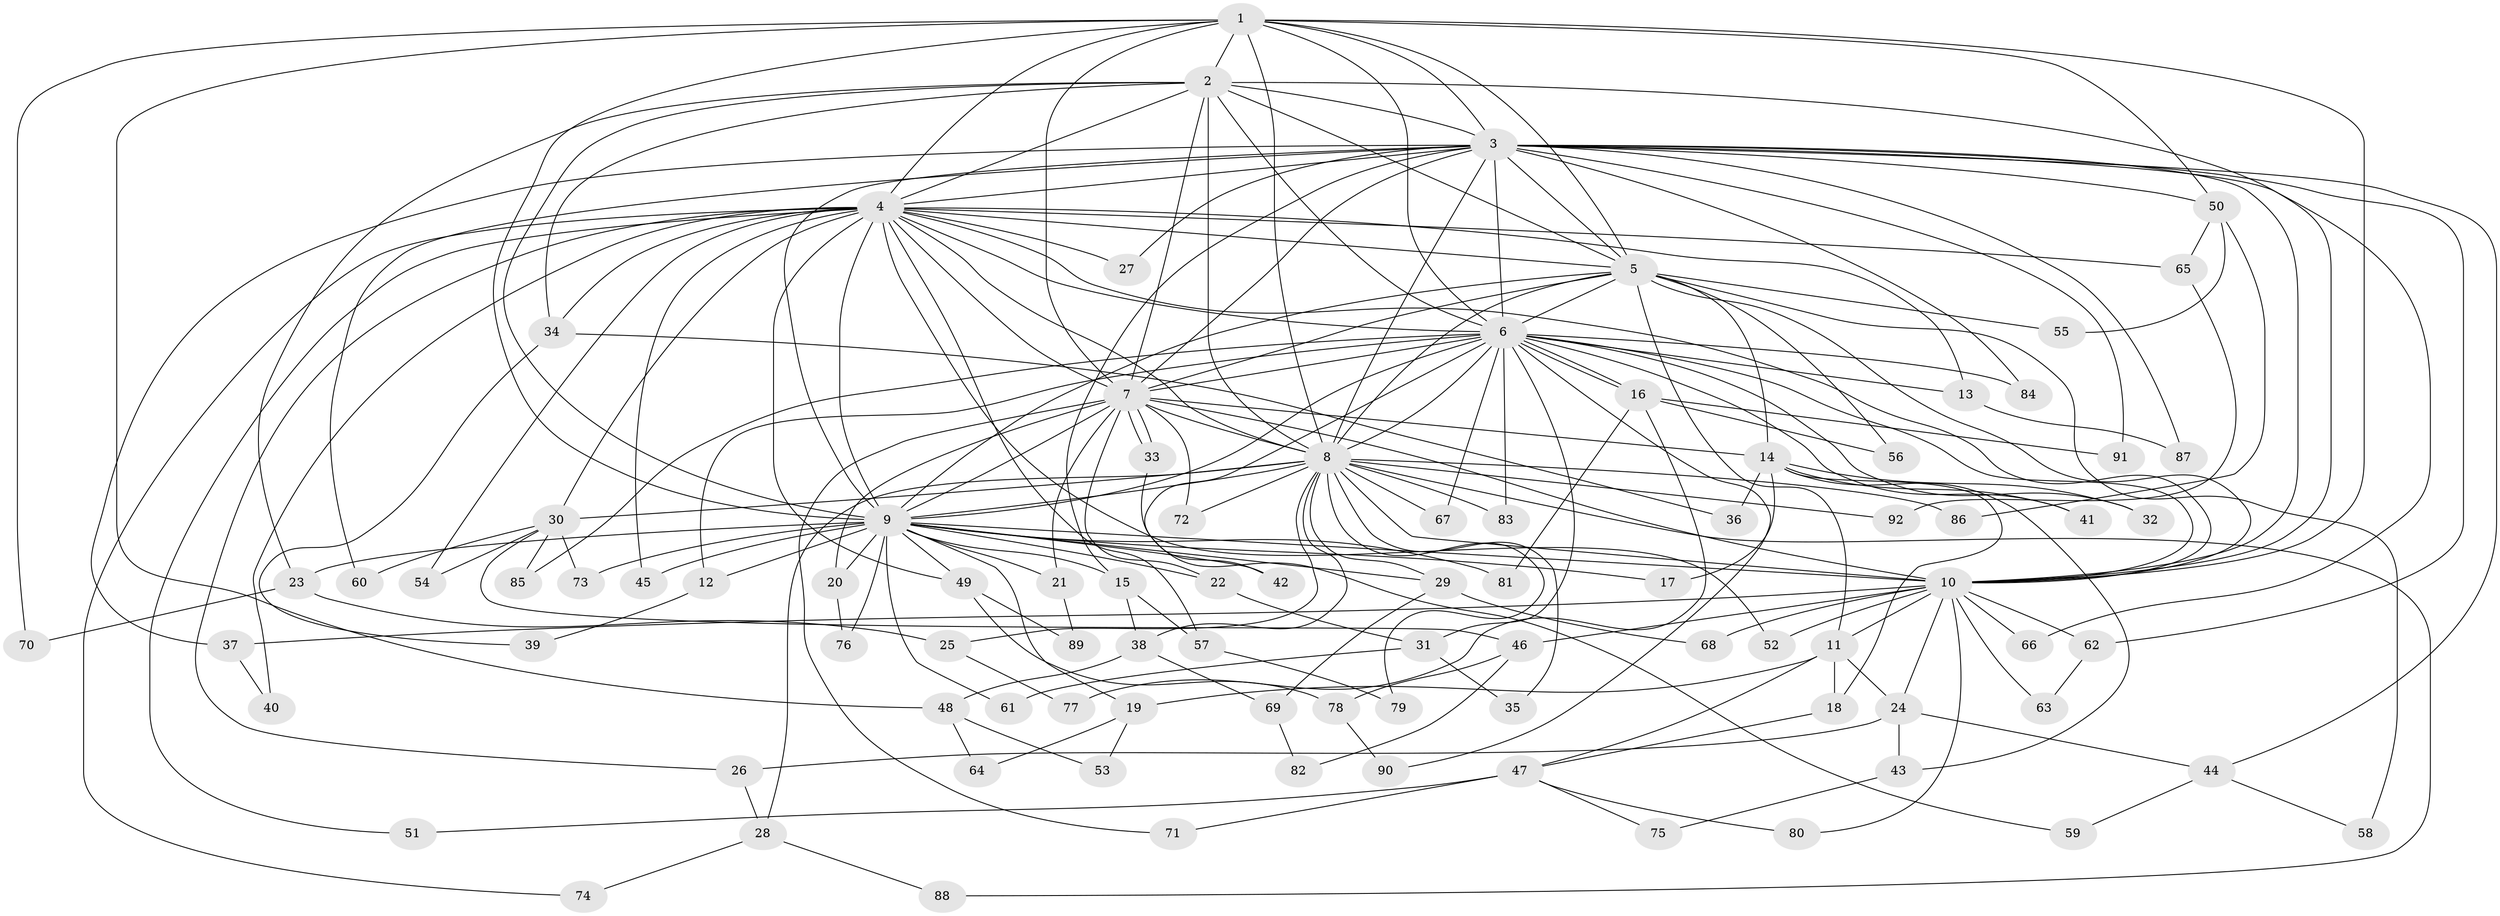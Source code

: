 // coarse degree distribution, {9: 0.021739130434782608, 18: 0.021739130434782608, 20: 0.021739130434782608, 15: 0.021739130434782608, 19: 0.021739130434782608, 10: 0.021739130434782608, 16: 0.021739130434782608, 8: 0.021739130434782608, 4: 0.10869565217391304, 3: 0.13043478260869565, 7: 0.021739130434782608, 6: 0.06521739130434782, 5: 0.06521739130434782, 2: 0.41304347826086957, 1: 0.021739130434782608}
// Generated by graph-tools (version 1.1) at 2025/49/03/04/25 22:49:21]
// undirected, 92 vertices, 209 edges
graph export_dot {
  node [color=gray90,style=filled];
  1;
  2;
  3;
  4;
  5;
  6;
  7;
  8;
  9;
  10;
  11;
  12;
  13;
  14;
  15;
  16;
  17;
  18;
  19;
  20;
  21;
  22;
  23;
  24;
  25;
  26;
  27;
  28;
  29;
  30;
  31;
  32;
  33;
  34;
  35;
  36;
  37;
  38;
  39;
  40;
  41;
  42;
  43;
  44;
  45;
  46;
  47;
  48;
  49;
  50;
  51;
  52;
  53;
  54;
  55;
  56;
  57;
  58;
  59;
  60;
  61;
  62;
  63;
  64;
  65;
  66;
  67;
  68;
  69;
  70;
  71;
  72;
  73;
  74;
  75;
  76;
  77;
  78;
  79;
  80;
  81;
  82;
  83;
  84;
  85;
  86;
  87;
  88;
  89;
  90;
  91;
  92;
  1 -- 2;
  1 -- 3;
  1 -- 4;
  1 -- 5;
  1 -- 6;
  1 -- 7;
  1 -- 8;
  1 -- 9;
  1 -- 10;
  1 -- 48;
  1 -- 50;
  1 -- 70;
  2 -- 3;
  2 -- 4;
  2 -- 5;
  2 -- 6;
  2 -- 7;
  2 -- 8;
  2 -- 9;
  2 -- 10;
  2 -- 23;
  2 -- 34;
  3 -- 4;
  3 -- 5;
  3 -- 6;
  3 -- 7;
  3 -- 8;
  3 -- 9;
  3 -- 10;
  3 -- 15;
  3 -- 27;
  3 -- 37;
  3 -- 44;
  3 -- 50;
  3 -- 60;
  3 -- 62;
  3 -- 66;
  3 -- 84;
  3 -- 87;
  3 -- 91;
  4 -- 5;
  4 -- 6;
  4 -- 7;
  4 -- 8;
  4 -- 9;
  4 -- 10;
  4 -- 13;
  4 -- 26;
  4 -- 27;
  4 -- 30;
  4 -- 34;
  4 -- 40;
  4 -- 45;
  4 -- 49;
  4 -- 51;
  4 -- 52;
  4 -- 54;
  4 -- 57;
  4 -- 65;
  4 -- 74;
  5 -- 6;
  5 -- 7;
  5 -- 8;
  5 -- 9;
  5 -- 10;
  5 -- 11;
  5 -- 14;
  5 -- 55;
  5 -- 56;
  5 -- 58;
  6 -- 7;
  6 -- 8;
  6 -- 9;
  6 -- 10;
  6 -- 12;
  6 -- 13;
  6 -- 16;
  6 -- 16;
  6 -- 31;
  6 -- 32;
  6 -- 41;
  6 -- 42;
  6 -- 67;
  6 -- 83;
  6 -- 84;
  6 -- 85;
  6 -- 90;
  7 -- 8;
  7 -- 9;
  7 -- 10;
  7 -- 14;
  7 -- 20;
  7 -- 21;
  7 -- 22;
  7 -- 33;
  7 -- 33;
  7 -- 71;
  7 -- 72;
  8 -- 9;
  8 -- 10;
  8 -- 25;
  8 -- 28;
  8 -- 29;
  8 -- 30;
  8 -- 35;
  8 -- 38;
  8 -- 67;
  8 -- 72;
  8 -- 79;
  8 -- 83;
  8 -- 86;
  8 -- 88;
  8 -- 92;
  9 -- 10;
  9 -- 12;
  9 -- 15;
  9 -- 17;
  9 -- 19;
  9 -- 20;
  9 -- 21;
  9 -- 22;
  9 -- 23;
  9 -- 29;
  9 -- 42;
  9 -- 45;
  9 -- 49;
  9 -- 61;
  9 -- 73;
  9 -- 76;
  9 -- 81;
  10 -- 11;
  10 -- 24;
  10 -- 37;
  10 -- 46;
  10 -- 52;
  10 -- 62;
  10 -- 63;
  10 -- 66;
  10 -- 68;
  10 -- 80;
  11 -- 18;
  11 -- 19;
  11 -- 24;
  11 -- 47;
  12 -- 39;
  13 -- 87;
  14 -- 17;
  14 -- 18;
  14 -- 32;
  14 -- 36;
  14 -- 41;
  14 -- 43;
  15 -- 38;
  15 -- 57;
  16 -- 56;
  16 -- 77;
  16 -- 81;
  16 -- 91;
  18 -- 47;
  19 -- 53;
  19 -- 64;
  20 -- 76;
  21 -- 89;
  22 -- 31;
  23 -- 25;
  23 -- 70;
  24 -- 26;
  24 -- 43;
  24 -- 44;
  25 -- 77;
  26 -- 28;
  28 -- 74;
  28 -- 88;
  29 -- 68;
  29 -- 69;
  30 -- 46;
  30 -- 54;
  30 -- 60;
  30 -- 73;
  30 -- 85;
  31 -- 35;
  31 -- 61;
  33 -- 59;
  34 -- 36;
  34 -- 39;
  37 -- 40;
  38 -- 48;
  38 -- 69;
  43 -- 75;
  44 -- 58;
  44 -- 59;
  46 -- 78;
  46 -- 82;
  47 -- 51;
  47 -- 71;
  47 -- 75;
  47 -- 80;
  48 -- 53;
  48 -- 64;
  49 -- 78;
  49 -- 89;
  50 -- 55;
  50 -- 65;
  50 -- 86;
  57 -- 79;
  62 -- 63;
  65 -- 92;
  69 -- 82;
  78 -- 90;
}
